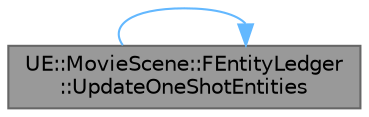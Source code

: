 digraph "UE::MovieScene::FEntityLedger::UpdateOneShotEntities"
{
 // INTERACTIVE_SVG=YES
 // LATEX_PDF_SIZE
  bgcolor="transparent";
  edge [fontname=Helvetica,fontsize=10,labelfontname=Helvetica,labelfontsize=10];
  node [fontname=Helvetica,fontsize=10,shape=box,height=0.2,width=0.4];
  rankdir="LR";
  Node1 [id="Node000001",label="UE::MovieScene::FEntityLedger\l::UpdateOneShotEntities",height=0.2,width=0.4,color="gray40", fillcolor="grey60", style="filled", fontcolor="black",tooltip="Update any one-shot entities for the current frame."];
  Node1 -> Node1 [id="edge1_Node000001_Node000001",color="steelblue1",style="solid",tooltip=" "];
}
